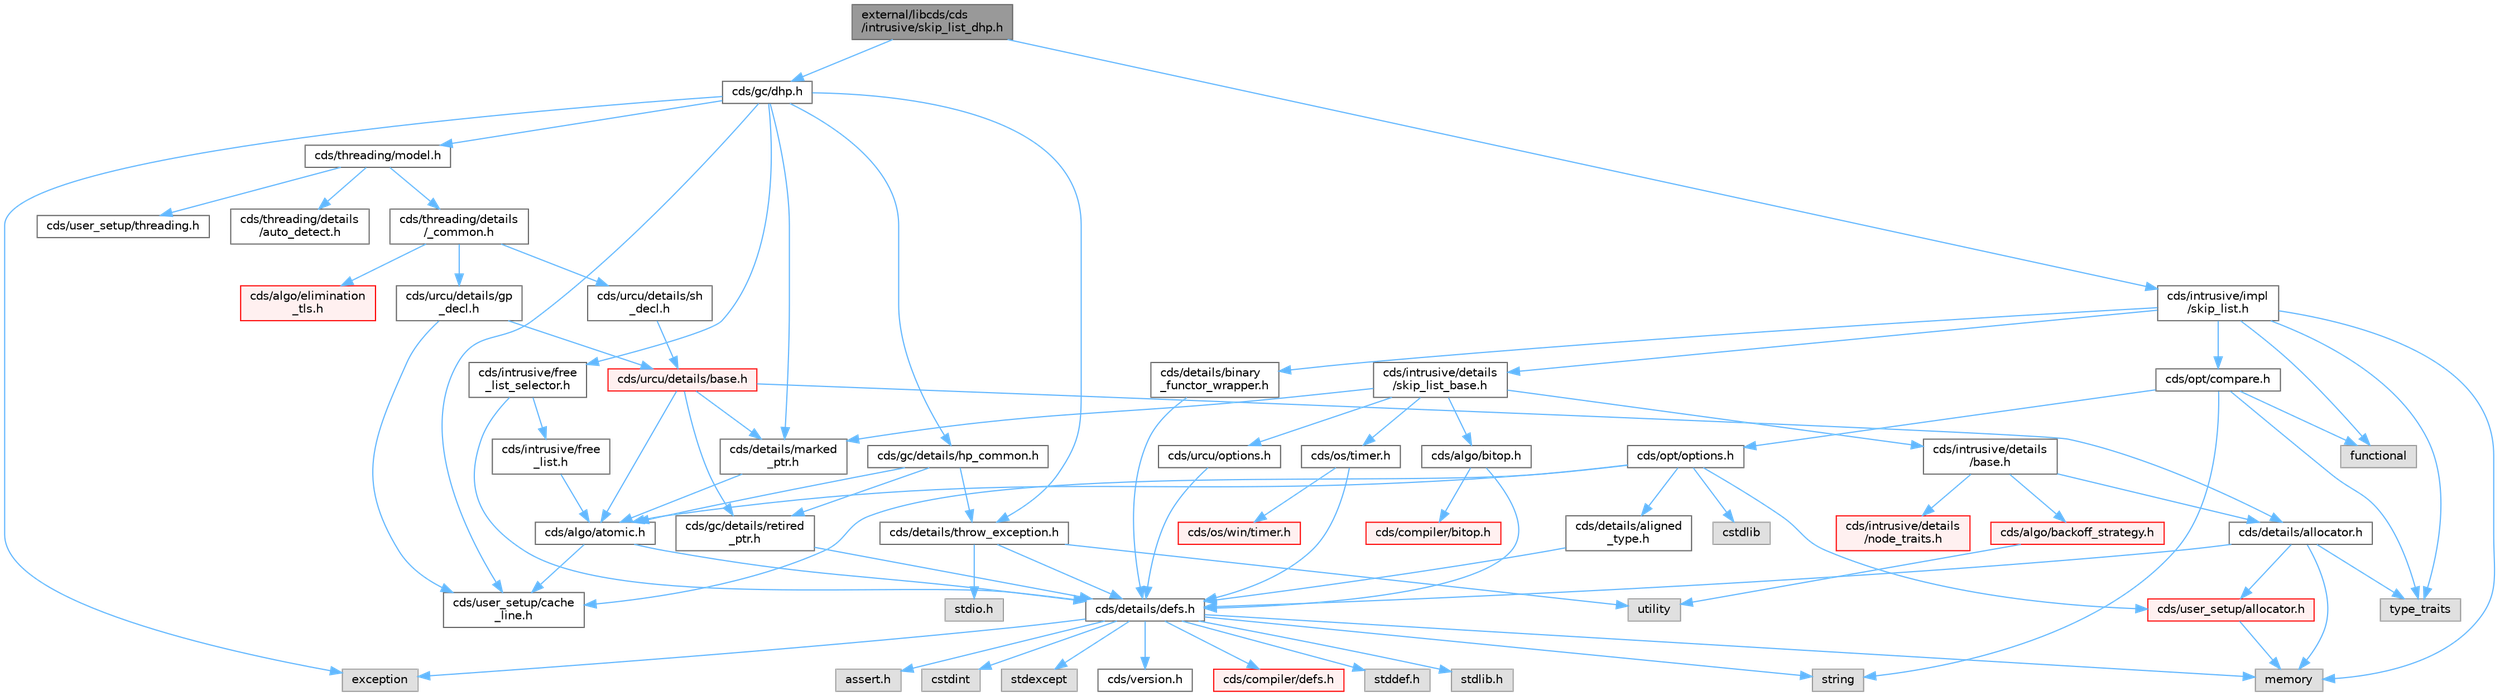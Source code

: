digraph "external/libcds/cds/intrusive/skip_list_dhp.h"
{
 // LATEX_PDF_SIZE
  bgcolor="transparent";
  edge [fontname=Helvetica,fontsize=10,labelfontname=Helvetica,labelfontsize=10];
  node [fontname=Helvetica,fontsize=10,shape=box,height=0.2,width=0.4];
  Node1 [id="Node000001",label="external/libcds/cds\l/intrusive/skip_list_dhp.h",height=0.2,width=0.4,color="gray40", fillcolor="grey60", style="filled", fontcolor="black",tooltip=" "];
  Node1 -> Node2 [id="edge1_Node000001_Node000002",color="steelblue1",style="solid",tooltip=" "];
  Node2 [id="Node000002",label="cds/gc/dhp.h",height=0.2,width=0.4,color="grey40", fillcolor="white", style="filled",URL="$dhp_8h.html",tooltip=" "];
  Node2 -> Node3 [id="edge2_Node000002_Node000003",color="steelblue1",style="solid",tooltip=" "];
  Node3 [id="Node000003",label="exception",height=0.2,width=0.4,color="grey60", fillcolor="#E0E0E0", style="filled",tooltip=" "];
  Node2 -> Node4 [id="edge3_Node000002_Node000004",color="steelblue1",style="solid",tooltip=" "];
  Node4 [id="Node000004",label="cds/gc/details/hp_common.h",height=0.2,width=0.4,color="grey40", fillcolor="white", style="filled",URL="$hp__common_8h.html",tooltip=" "];
  Node4 -> Node5 [id="edge4_Node000004_Node000005",color="steelblue1",style="solid",tooltip=" "];
  Node5 [id="Node000005",label="cds/algo/atomic.h",height=0.2,width=0.4,color="grey40", fillcolor="white", style="filled",URL="$external_2libcds_2cds_2algo_2atomic_8h.html",tooltip=" "];
  Node5 -> Node6 [id="edge5_Node000005_Node000006",color="steelblue1",style="solid",tooltip=" "];
  Node6 [id="Node000006",label="cds/details/defs.h",height=0.2,width=0.4,color="grey40", fillcolor="white", style="filled",URL="$details_2defs_8h.html",tooltip=" "];
  Node6 -> Node7 [id="edge6_Node000006_Node000007",color="steelblue1",style="solid",tooltip=" "];
  Node7 [id="Node000007",label="stddef.h",height=0.2,width=0.4,color="grey60", fillcolor="#E0E0E0", style="filled",tooltip=" "];
  Node6 -> Node8 [id="edge7_Node000006_Node000008",color="steelblue1",style="solid",tooltip=" "];
  Node8 [id="Node000008",label="stdlib.h",height=0.2,width=0.4,color="grey60", fillcolor="#E0E0E0", style="filled",tooltip=" "];
  Node6 -> Node9 [id="edge8_Node000006_Node000009",color="steelblue1",style="solid",tooltip=" "];
  Node9 [id="Node000009",label="assert.h",height=0.2,width=0.4,color="grey60", fillcolor="#E0E0E0", style="filled",tooltip=" "];
  Node6 -> Node10 [id="edge9_Node000006_Node000010",color="steelblue1",style="solid",tooltip=" "];
  Node10 [id="Node000010",label="cstdint",height=0.2,width=0.4,color="grey60", fillcolor="#E0E0E0", style="filled",tooltip=" "];
  Node6 -> Node3 [id="edge10_Node000006_Node000003",color="steelblue1",style="solid",tooltip=" "];
  Node6 -> Node11 [id="edge11_Node000006_Node000011",color="steelblue1",style="solid",tooltip=" "];
  Node11 [id="Node000011",label="stdexcept",height=0.2,width=0.4,color="grey60", fillcolor="#E0E0E0", style="filled",tooltip=" "];
  Node6 -> Node12 [id="edge12_Node000006_Node000012",color="steelblue1",style="solid",tooltip=" "];
  Node12 [id="Node000012",label="string",height=0.2,width=0.4,color="grey60", fillcolor="#E0E0E0", style="filled",tooltip=" "];
  Node6 -> Node13 [id="edge13_Node000006_Node000013",color="steelblue1",style="solid",tooltip=" "];
  Node13 [id="Node000013",label="memory",height=0.2,width=0.4,color="grey60", fillcolor="#E0E0E0", style="filled",tooltip=" "];
  Node6 -> Node14 [id="edge14_Node000006_Node000014",color="steelblue1",style="solid",tooltip=" "];
  Node14 [id="Node000014",label="cds/version.h",height=0.2,width=0.4,color="grey40", fillcolor="white", style="filled",URL="$external_2libcds_2cds_2version_8h.html",tooltip=" "];
  Node6 -> Node15 [id="edge15_Node000006_Node000015",color="steelblue1",style="solid",tooltip=" "];
  Node15 [id="Node000015",label="cds/compiler/defs.h",height=0.2,width=0.4,color="red", fillcolor="#FFF0F0", style="filled",URL="$compiler_2defs_8h.html",tooltip=" "];
  Node5 -> Node18 [id="edge16_Node000005_Node000018",color="steelblue1",style="solid",tooltip=" "];
  Node18 [id="Node000018",label="cds/user_setup/cache\l_line.h",height=0.2,width=0.4,color="grey40", fillcolor="white", style="filled",URL="$cache__line_8h.html",tooltip="Cache-line size definition"];
  Node4 -> Node19 [id="edge17_Node000004_Node000019",color="steelblue1",style="solid",tooltip=" "];
  Node19 [id="Node000019",label="cds/gc/details/retired\l_ptr.h",height=0.2,width=0.4,color="grey40", fillcolor="white", style="filled",URL="$retired__ptr_8h.html",tooltip=" "];
  Node19 -> Node6 [id="edge18_Node000019_Node000006",color="steelblue1",style="solid",tooltip=" "];
  Node4 -> Node20 [id="edge19_Node000004_Node000020",color="steelblue1",style="solid",tooltip=" "];
  Node20 [id="Node000020",label="cds/details/throw_exception.h",height=0.2,width=0.4,color="grey40", fillcolor="white", style="filled",URL="$throw__exception_8h.html",tooltip=" "];
  Node20 -> Node6 [id="edge20_Node000020_Node000006",color="steelblue1",style="solid",tooltip=" "];
  Node20 -> Node21 [id="edge21_Node000020_Node000021",color="steelblue1",style="solid",tooltip=" "];
  Node21 [id="Node000021",label="stdio.h",height=0.2,width=0.4,color="grey60", fillcolor="#E0E0E0", style="filled",tooltip=" "];
  Node20 -> Node22 [id="edge22_Node000020_Node000022",color="steelblue1",style="solid",tooltip=" "];
  Node22 [id="Node000022",label="utility",height=0.2,width=0.4,color="grey60", fillcolor="#E0E0E0", style="filled",tooltip=" "];
  Node2 -> Node23 [id="edge23_Node000002_Node000023",color="steelblue1",style="solid",tooltip=" "];
  Node23 [id="Node000023",label="cds/threading/model.h",height=0.2,width=0.4,color="grey40", fillcolor="white", style="filled",URL="$model_8h.html",tooltip=" "];
  Node23 -> Node24 [id="edge24_Node000023_Node000024",color="steelblue1",style="solid",tooltip=" "];
  Node24 [id="Node000024",label="cds/threading/details\l/_common.h",height=0.2,width=0.4,color="grey40", fillcolor="white", style="filled",URL="$__common_8h.html",tooltip=" "];
  Node24 -> Node25 [id="edge25_Node000024_Node000025",color="steelblue1",style="solid",tooltip=" "];
  Node25 [id="Node000025",label="cds/urcu/details/gp\l_decl.h",height=0.2,width=0.4,color="grey40", fillcolor="white", style="filled",URL="$gp__decl_8h.html",tooltip=" "];
  Node25 -> Node26 [id="edge26_Node000025_Node000026",color="steelblue1",style="solid",tooltip=" "];
  Node26 [id="Node000026",label="cds/urcu/details/base.h",height=0.2,width=0.4,color="red", fillcolor="#FFF0F0", style="filled",URL="$external_2libcds_2cds_2urcu_2details_2base_8h.html",tooltip=" "];
  Node26 -> Node5 [id="edge27_Node000026_Node000005",color="steelblue1",style="solid",tooltip=" "];
  Node26 -> Node19 [id="edge28_Node000026_Node000019",color="steelblue1",style="solid",tooltip=" "];
  Node26 -> Node27 [id="edge29_Node000026_Node000027",color="steelblue1",style="solid",tooltip=" "];
  Node27 [id="Node000027",label="cds/details/allocator.h",height=0.2,width=0.4,color="grey40", fillcolor="white", style="filled",URL="$external_2libcds_2cds_2details_2allocator_8h.html",tooltip=" "];
  Node27 -> Node28 [id="edge30_Node000027_Node000028",color="steelblue1",style="solid",tooltip=" "];
  Node28 [id="Node000028",label="type_traits",height=0.2,width=0.4,color="grey60", fillcolor="#E0E0E0", style="filled",tooltip=" "];
  Node27 -> Node13 [id="edge31_Node000027_Node000013",color="steelblue1",style="solid",tooltip=" "];
  Node27 -> Node6 [id="edge32_Node000027_Node000006",color="steelblue1",style="solid",tooltip=" "];
  Node27 -> Node29 [id="edge33_Node000027_Node000029",color="steelblue1",style="solid",tooltip=" "];
  Node29 [id="Node000029",label="cds/user_setup/allocator.h",height=0.2,width=0.4,color="red", fillcolor="#FFF0F0", style="filled",URL="$external_2libcds_2cds_2user__setup_2allocator_8h.html",tooltip="Default implementation of allocator classes."];
  Node29 -> Node13 [id="edge34_Node000029_Node000013",color="steelblue1",style="solid",tooltip=" "];
  Node26 -> Node45 [id="edge35_Node000026_Node000045",color="steelblue1",style="solid",tooltip=" "];
  Node45 [id="Node000045",label="cds/details/marked\l_ptr.h",height=0.2,width=0.4,color="grey40", fillcolor="white", style="filled",URL="$marked__ptr_8h.html",tooltip=" "];
  Node45 -> Node5 [id="edge36_Node000045_Node000005",color="steelblue1",style="solid",tooltip=" "];
  Node25 -> Node18 [id="edge37_Node000025_Node000018",color="steelblue1",style="solid",tooltip=" "];
  Node24 -> Node46 [id="edge38_Node000024_Node000046",color="steelblue1",style="solid",tooltip=" "];
  Node46 [id="Node000046",label="cds/urcu/details/sh\l_decl.h",height=0.2,width=0.4,color="grey40", fillcolor="white", style="filled",URL="$sh__decl_8h.html",tooltip=" "];
  Node46 -> Node26 [id="edge39_Node000046_Node000026",color="steelblue1",style="solid",tooltip=" "];
  Node24 -> Node47 [id="edge40_Node000024_Node000047",color="steelblue1",style="solid",tooltip=" "];
  Node47 [id="Node000047",label="cds/algo/elimination\l_tls.h",height=0.2,width=0.4,color="red", fillcolor="#FFF0F0", style="filled",URL="$elimination__tls_8h.html",tooltip=" "];
  Node23 -> Node49 [id="edge41_Node000023_Node000049",color="steelblue1",style="solid",tooltip=" "];
  Node49 [id="Node000049",label="cds/user_setup/threading.h",height=0.2,width=0.4,color="grey40", fillcolor="white", style="filled",URL="$external_2libcds_2cds_2user__setup_2threading_8h.html",tooltip=" "];
  Node23 -> Node50 [id="edge42_Node000023_Node000050",color="steelblue1",style="solid",tooltip=" "];
  Node50 [id="Node000050",label="cds/threading/details\l/auto_detect.h",height=0.2,width=0.4,color="grey40", fillcolor="white", style="filled",URL="$auto__detect_8h.html",tooltip=" "];
  Node2 -> Node51 [id="edge43_Node000002_Node000051",color="steelblue1",style="solid",tooltip=" "];
  Node51 [id="Node000051",label="cds/intrusive/free\l_list_selector.h",height=0.2,width=0.4,color="grey40", fillcolor="white", style="filled",URL="$free__list__selector_8h.html",tooltip=" "];
  Node51 -> Node6 [id="edge44_Node000051_Node000006",color="steelblue1",style="solid",tooltip=" "];
  Node51 -> Node52 [id="edge45_Node000051_Node000052",color="steelblue1",style="solid",tooltip=" "];
  Node52 [id="Node000052",label="cds/intrusive/free\l_list.h",height=0.2,width=0.4,color="grey40", fillcolor="white", style="filled",URL="$free__list_8h.html",tooltip=" "];
  Node52 -> Node5 [id="edge46_Node000052_Node000005",color="steelblue1",style="solid",tooltip=" "];
  Node2 -> Node20 [id="edge47_Node000002_Node000020",color="steelblue1",style="solid",tooltip=" "];
  Node2 -> Node45 [id="edge48_Node000002_Node000045",color="steelblue1",style="solid",tooltip=" "];
  Node2 -> Node18 [id="edge49_Node000002_Node000018",color="steelblue1",style="solid",tooltip=" "];
  Node1 -> Node53 [id="edge50_Node000001_Node000053",color="steelblue1",style="solid",tooltip=" "];
  Node53 [id="Node000053",label="cds/intrusive/impl\l/skip_list.h",height=0.2,width=0.4,color="grey40", fillcolor="white", style="filled",URL="$skip__list_8h.html",tooltip=" "];
  Node53 -> Node28 [id="edge51_Node000053_Node000028",color="steelblue1",style="solid",tooltip=" "];
  Node53 -> Node13 [id="edge52_Node000053_Node000013",color="steelblue1",style="solid",tooltip=" "];
  Node53 -> Node54 [id="edge53_Node000053_Node000054",color="steelblue1",style="solid",tooltip=" "];
  Node54 [id="Node000054",label="functional",height=0.2,width=0.4,color="grey60", fillcolor="#E0E0E0", style="filled",tooltip=" "];
  Node53 -> Node55 [id="edge54_Node000053_Node000055",color="steelblue1",style="solid",tooltip=" "];
  Node55 [id="Node000055",label="cds/intrusive/details\l/skip_list_base.h",height=0.2,width=0.4,color="grey40", fillcolor="white", style="filled",URL="$intrusive_2details_2skip__list__base_8h.html",tooltip=" "];
  Node55 -> Node56 [id="edge55_Node000055_Node000056",color="steelblue1",style="solid",tooltip=" "];
  Node56 [id="Node000056",label="cds/intrusive/details\l/base.h",height=0.2,width=0.4,color="grey40", fillcolor="white", style="filled",URL="$external_2libcds_2cds_2intrusive_2details_2base_8h.html",tooltip=" "];
  Node56 -> Node57 [id="edge56_Node000056_Node000057",color="steelblue1",style="solid",tooltip=" "];
  Node57 [id="Node000057",label="cds/intrusive/details\l/node_traits.h",height=0.2,width=0.4,color="red", fillcolor="#FFF0F0", style="filled",URL="$node__traits_8h.html",tooltip=" "];
  Node56 -> Node27 [id="edge57_Node000056_Node000027",color="steelblue1",style="solid",tooltip=" "];
  Node56 -> Node61 [id="edge58_Node000056_Node000061",color="steelblue1",style="solid",tooltip=" "];
  Node61 [id="Node000061",label="cds/algo/backoff_strategy.h",height=0.2,width=0.4,color="red", fillcolor="#FFF0F0", style="filled",URL="$backoff__strategy_8h.html",tooltip=" "];
  Node61 -> Node22 [id="edge59_Node000061_Node000022",color="steelblue1",style="solid",tooltip=" "];
  Node55 -> Node45 [id="edge60_Node000055_Node000045",color="steelblue1",style="solid",tooltip=" "];
  Node55 -> Node35 [id="edge61_Node000055_Node000035",color="steelblue1",style="solid",tooltip=" "];
  Node35 [id="Node000035",label="cds/algo/bitop.h",height=0.2,width=0.4,color="grey40", fillcolor="white", style="filled",URL="$algo_2bitop_8h.html",tooltip=" "];
  Node35 -> Node6 [id="edge62_Node000035_Node000006",color="steelblue1",style="solid",tooltip=" "];
  Node35 -> Node36 [id="edge63_Node000035_Node000036",color="steelblue1",style="solid",tooltip=" "];
  Node36 [id="Node000036",label="cds/compiler/bitop.h",height=0.2,width=0.4,color="red", fillcolor="#FFF0F0", style="filled",URL="$compiler_2bitop_8h.html",tooltip=" "];
  Node55 -> Node65 [id="edge64_Node000055_Node000065",color="steelblue1",style="solid",tooltip=" "];
  Node65 [id="Node000065",label="cds/os/timer.h",height=0.2,width=0.4,color="grey40", fillcolor="white", style="filled",URL="$timer_8h.html",tooltip=" "];
  Node65 -> Node6 [id="edge65_Node000065_Node000006",color="steelblue1",style="solid",tooltip=" "];
  Node65 -> Node66 [id="edge66_Node000065_Node000066",color="steelblue1",style="solid",tooltip=" "];
  Node66 [id="Node000066",label="cds/os/win/timer.h",height=0.2,width=0.4,color="red", fillcolor="#FFF0F0", style="filled",URL="$win_2timer_8h.html",tooltip=" "];
  Node55 -> Node67 [id="edge67_Node000055_Node000067",color="steelblue1",style="solid",tooltip=" "];
  Node67 [id="Node000067",label="cds/urcu/options.h",height=0.2,width=0.4,color="grey40", fillcolor="white", style="filled",URL="$urcu_2options_8h.html",tooltip=" "];
  Node67 -> Node6 [id="edge68_Node000067_Node000006",color="steelblue1",style="solid",tooltip=" "];
  Node53 -> Node68 [id="edge69_Node000053_Node000068",color="steelblue1",style="solid",tooltip=" "];
  Node68 [id="Node000068",label="cds/opt/compare.h",height=0.2,width=0.4,color="grey40", fillcolor="white", style="filled",URL="$external_2libcds_2cds_2opt_2compare_8h.html",tooltip=" "];
  Node68 -> Node28 [id="edge70_Node000068_Node000028",color="steelblue1",style="solid",tooltip=" "];
  Node68 -> Node54 [id="edge71_Node000068_Node000054",color="steelblue1",style="solid",tooltip=" "];
  Node68 -> Node12 [id="edge72_Node000068_Node000012",color="steelblue1",style="solid",tooltip=" "];
  Node68 -> Node59 [id="edge73_Node000068_Node000059",color="steelblue1",style="solid",tooltip=" "];
  Node59 [id="Node000059",label="cds/opt/options.h",height=0.2,width=0.4,color="grey40", fillcolor="white", style="filled",URL="$opt_2options_8h.html",tooltip=" "];
  Node59 -> Node41 [id="edge74_Node000059_Node000041",color="steelblue1",style="solid",tooltip=" "];
  Node41 [id="Node000041",label="cstdlib",height=0.2,width=0.4,color="grey60", fillcolor="#E0E0E0", style="filled",tooltip=" "];
  Node59 -> Node60 [id="edge75_Node000059_Node000060",color="steelblue1",style="solid",tooltip=" "];
  Node60 [id="Node000060",label="cds/details/aligned\l_type.h",height=0.2,width=0.4,color="grey40", fillcolor="white", style="filled",URL="$aligned__type_8h.html",tooltip=" "];
  Node60 -> Node6 [id="edge76_Node000060_Node000006",color="steelblue1",style="solid",tooltip=" "];
  Node59 -> Node29 [id="edge77_Node000059_Node000029",color="steelblue1",style="solid",tooltip=" "];
  Node59 -> Node18 [id="edge78_Node000059_Node000018",color="steelblue1",style="solid",tooltip=" "];
  Node59 -> Node5 [id="edge79_Node000059_Node000005",color="steelblue1",style="solid",tooltip=" "];
  Node53 -> Node69 [id="edge80_Node000053_Node000069",color="steelblue1",style="solid",tooltip=" "];
  Node69 [id="Node000069",label="cds/details/binary\l_functor_wrapper.h",height=0.2,width=0.4,color="grey40", fillcolor="white", style="filled",URL="$binary__functor__wrapper_8h.html",tooltip=" "];
  Node69 -> Node6 [id="edge81_Node000069_Node000006",color="steelblue1",style="solid",tooltip=" "];
}
